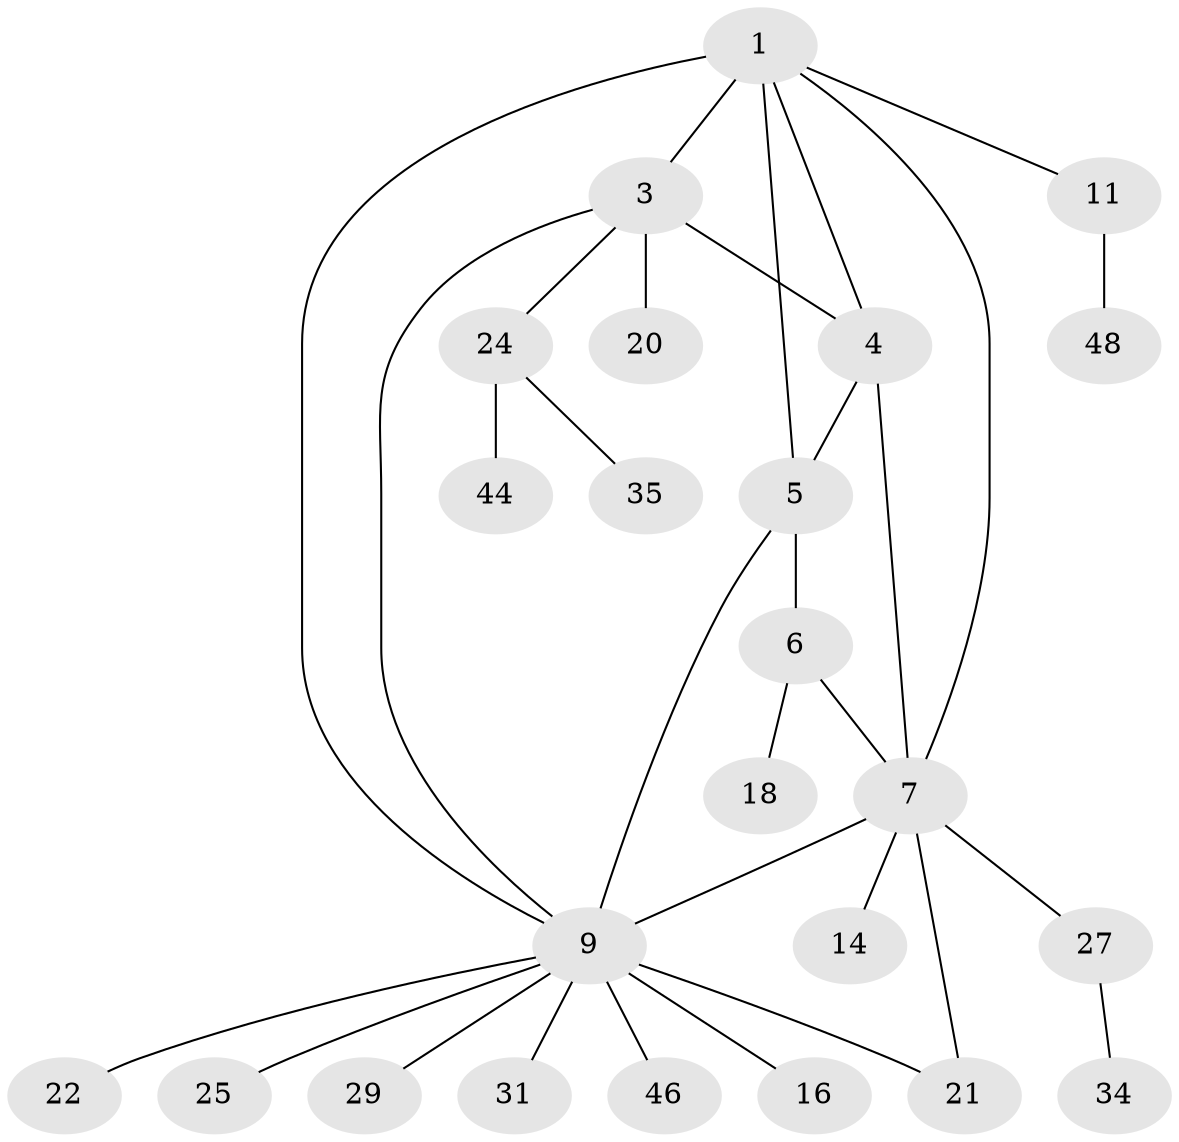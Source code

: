 // original degree distribution, {4: 0.14583333333333334, 7: 0.041666666666666664, 5: 0.041666666666666664, 3: 0.08333333333333333, 9: 0.020833333333333332, 2: 0.1875, 1: 0.4791666666666667}
// Generated by graph-tools (version 1.1) at 2025/15/03/09/25 04:15:56]
// undirected, 24 vertices, 31 edges
graph export_dot {
graph [start="1"]
  node [color=gray90,style=filled];
  1 [super="+2"];
  3 [super="+12"];
  4;
  5;
  6 [super="+15"];
  7 [super="+8+36"];
  9 [super="+10"];
  11 [super="+23+37"];
  14 [super="+41+42+32"];
  16 [super="+47"];
  18;
  20;
  21 [super="+30"];
  22;
  24 [super="+26"];
  25;
  27 [super="+28"];
  29;
  31;
  34;
  35;
  44;
  46;
  48;
  1 -- 4;
  1 -- 5 [weight=2];
  1 -- 7;
  1 -- 11;
  1 -- 3;
  1 -- 9;
  3 -- 4;
  3 -- 9;
  3 -- 24;
  3 -- 20;
  4 -- 5;
  4 -- 7;
  5 -- 6;
  5 -- 9;
  6 -- 18;
  6 -- 7;
  7 -- 21;
  7 -- 27;
  7 -- 14;
  7 -- 9 [weight=2];
  9 -- 46;
  9 -- 16;
  9 -- 21;
  9 -- 22;
  9 -- 25;
  9 -- 29;
  9 -- 31;
  11 -- 48;
  24 -- 35;
  24 -- 44;
  27 -- 34;
}
